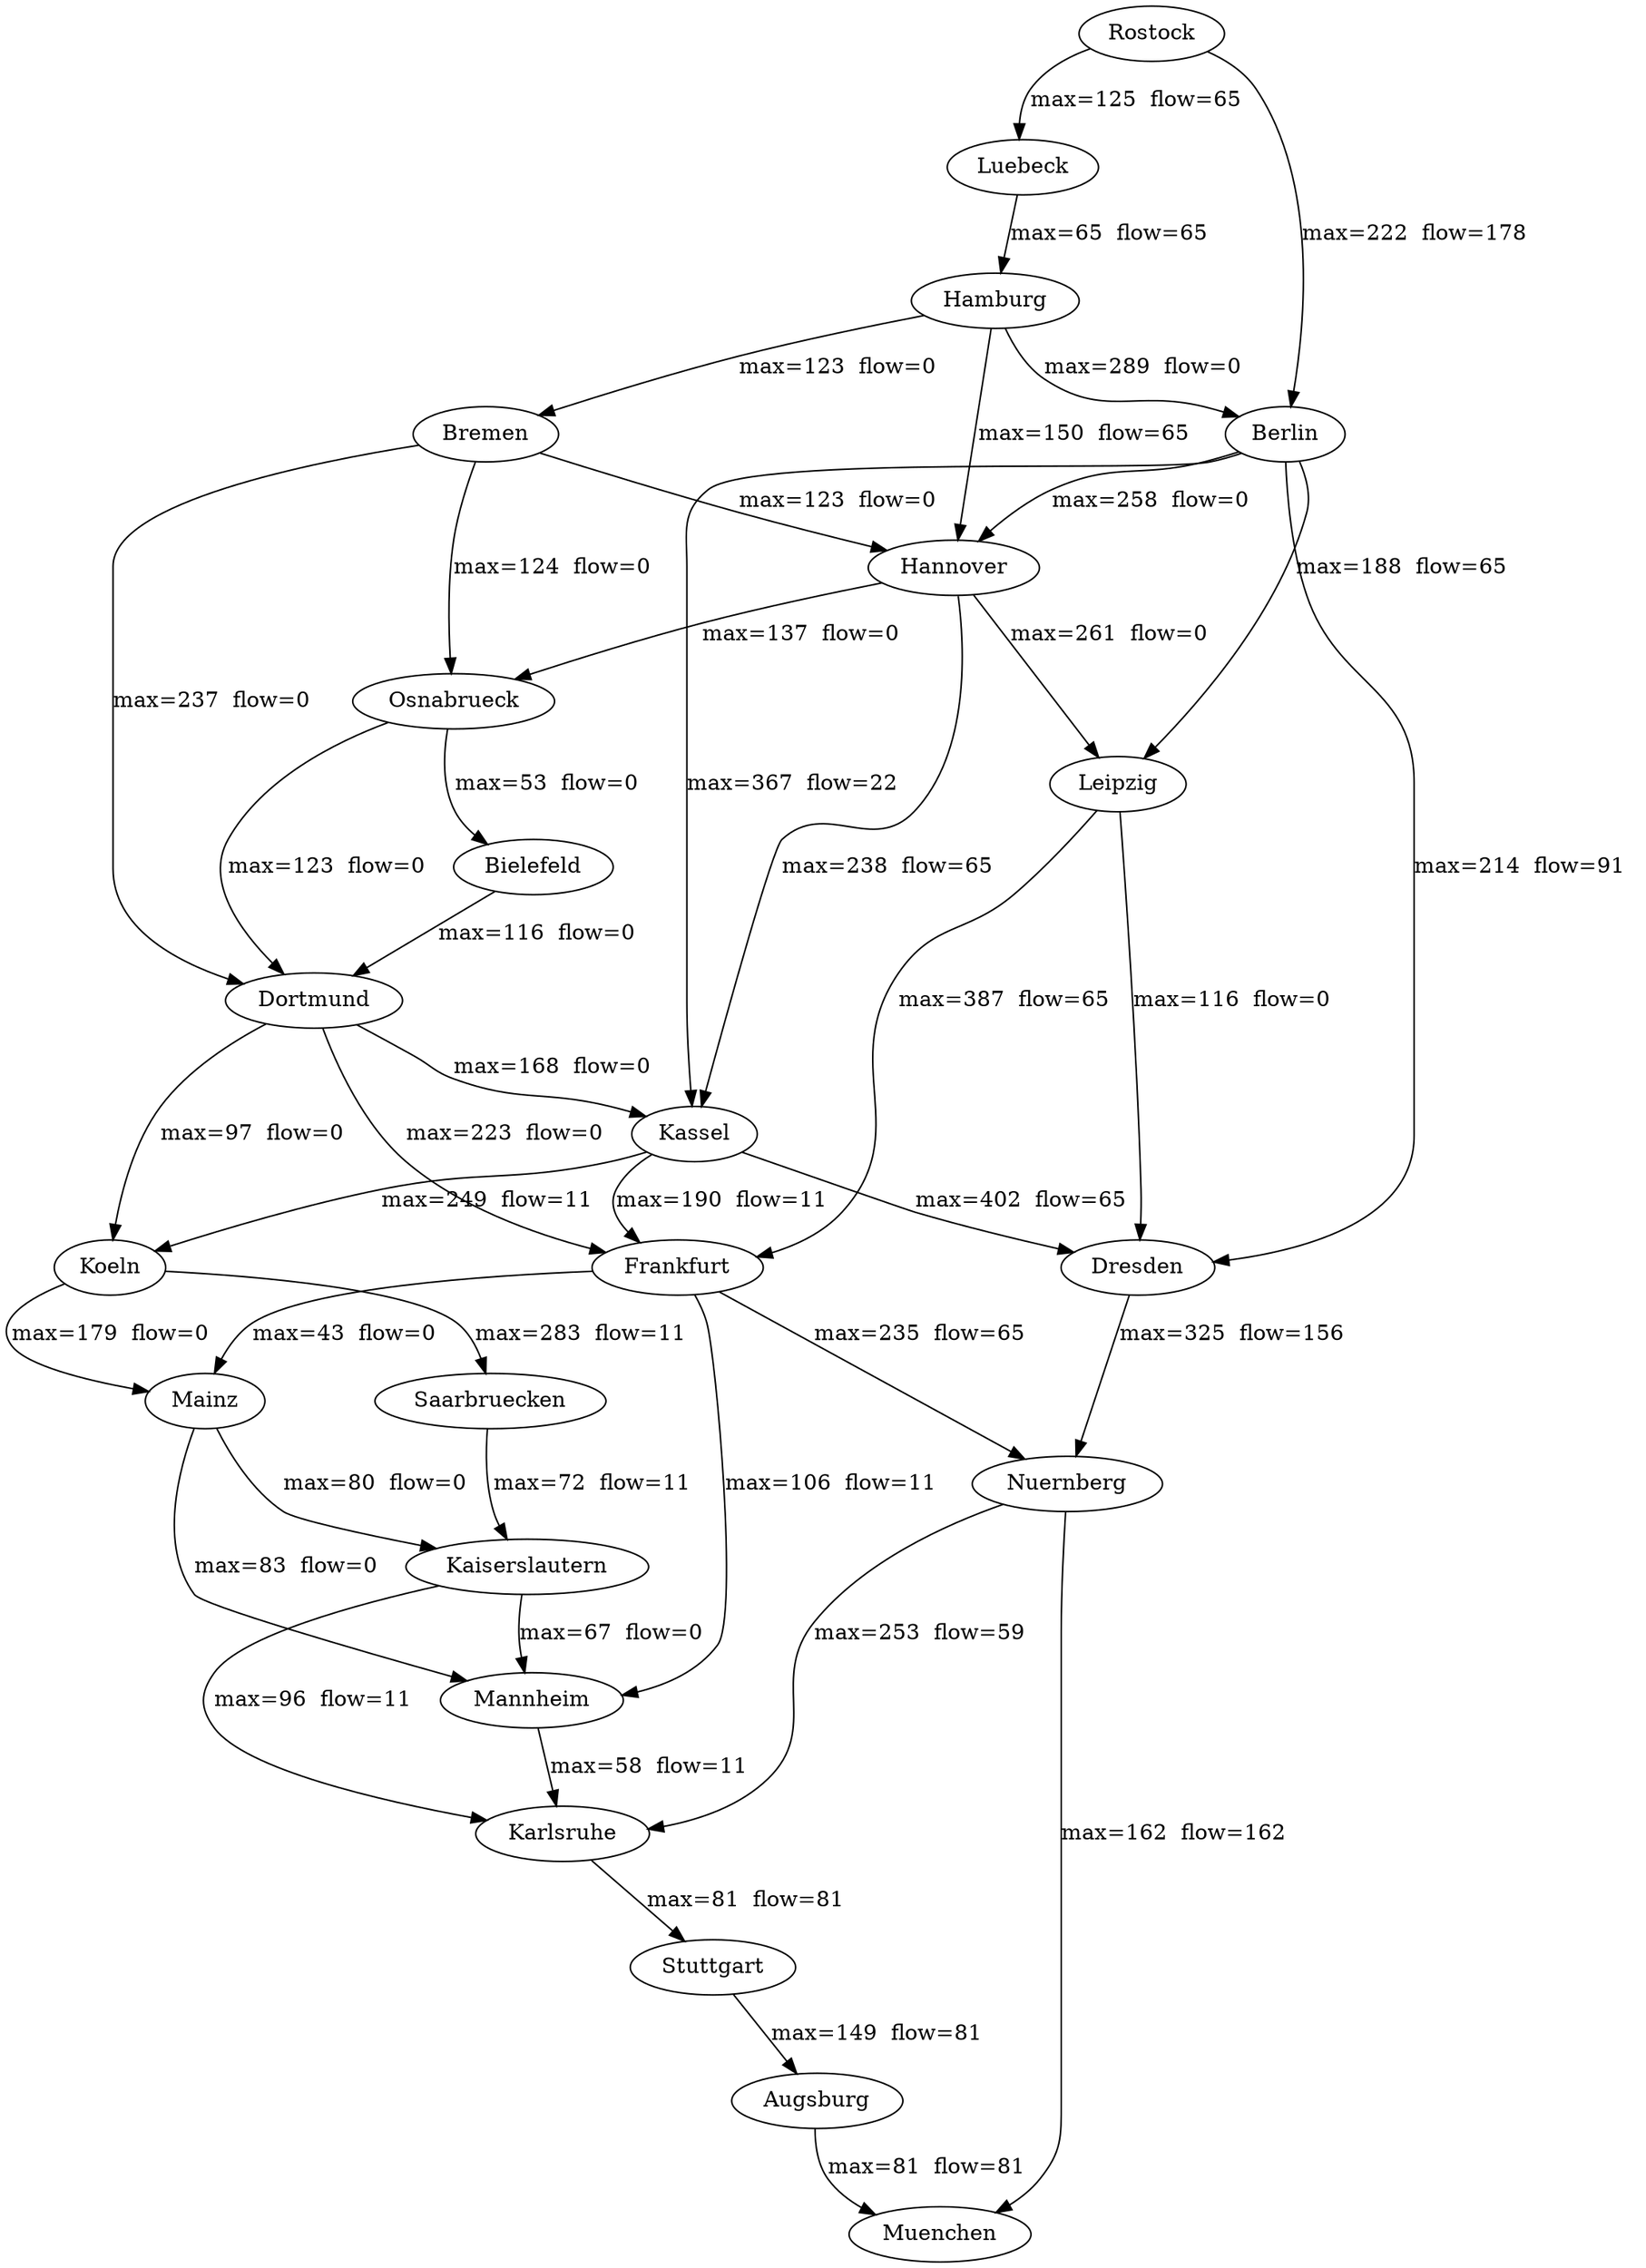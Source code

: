 digraph graph_08_fordf
{
"Augsburg"
"Muenchen"
"Berlin"
"Dresden"
"Hannover"
"Kassel"
"Leipzig"
"Bielefeld"
"Dortmund"
"Bremen"
"Osnabrueck"
"Frankfurt"
"Koeln"
"Nuernberg"
"Mainz"
"Mannheim"
"Hamburg"
"Kaiserslautern"
"Karlsruhe"
"Stuttgart"
"Saarbruecken"
"Luebeck"
"Rostock"
"Augsburg" -> "Muenchen" [label="max=81  flow=81  "]
"Berlin" -> "Dresden" [label="max=214  flow=91  "]
"Berlin" -> "Hannover" [label="max=258  flow=0  "]
"Berlin" -> "Kassel" [label="max=367  flow=22  "]
"Berlin" -> "Leipzig" [label="max=188  flow=65  "]
"Dresden" -> "Nuernberg" [label="max=325  flow=156  "]
"Hannover" -> "Kassel" [label="max=238  flow=65  "]
"Hannover" -> "Leipzig" [label="max=261  flow=0  "]
"Hannover" -> "Osnabrueck" [label="max=137  flow=0  "]
"Kassel" -> "Dresden" [label="max=402  flow=65  "]
"Kassel" -> "Frankfurt" [label="max=190  flow=11  "]
"Kassel" -> "Koeln" [label="max=249  flow=11  "]
"Leipzig" -> "Dresden" [label="max=116  flow=0  "]
"Leipzig" -> "Frankfurt" [label="max=387  flow=65  "]
"Bielefeld" -> "Dortmund" [label="max=116  flow=0  "]
"Dortmund" -> "Kassel" [label="max=168  flow=0  "]
"Dortmund" -> "Frankfurt" [label="max=223  flow=0  "]
"Dortmund" -> "Koeln" [label="max=97  flow=0  "]
"Bremen" -> "Hannover" [label="max=123  flow=0  "]
"Bremen" -> "Dortmund" [label="max=237  flow=0  "]
"Bremen" -> "Osnabrueck" [label="max=124  flow=0  "]
"Osnabrueck" -> "Bielefeld" [label="max=53  flow=0  "]
"Osnabrueck" -> "Dortmund" [label="max=123  flow=0  "]
"Frankfurt" -> "Nuernberg" [label="max=235  flow=65  "]
"Frankfurt" -> "Mainz" [label="max=43  flow=0  "]
"Frankfurt" -> "Mannheim" [label="max=106  flow=11  "]
"Koeln" -> "Mainz" [label="max=179  flow=0  "]
"Koeln" -> "Saarbruecken" [label="max=283  flow=11  "]
"Nuernberg" -> "Muenchen" [label="max=162  flow=162  "]
"Nuernberg" -> "Karlsruhe" [label="max=253  flow=59  "]
"Mainz" -> "Mannheim" [label="max=83  flow=0  "]
"Mainz" -> "Kaiserslautern" [label="max=80  flow=0  "]
"Mannheim" -> "Karlsruhe" [label="max=58  flow=11  "]
"Hamburg" -> "Berlin" [label="max=289  flow=0  "]
"Hamburg" -> "Hannover" [label="max=150  flow=65  "]
"Hamburg" -> "Bremen" [label="max=123  flow=0  "]
"Kaiserslautern" -> "Mannheim" [label="max=67  flow=0  "]
"Kaiserslautern" -> "Karlsruhe" [label="max=96  flow=11  "]
"Karlsruhe" -> "Stuttgart" [label="max=81  flow=81  "]
"Stuttgart" -> "Augsburg" [label="max=149  flow=81  "]
"Saarbruecken" -> "Kaiserslautern" [label="max=72  flow=11  "]
"Luebeck" -> "Hamburg" [label="max=65  flow=65  "]
"Rostock" -> "Berlin" [label="max=222  flow=178  "]
"Rostock" -> "Luebeck" [label="max=125  flow=65  "]
}
